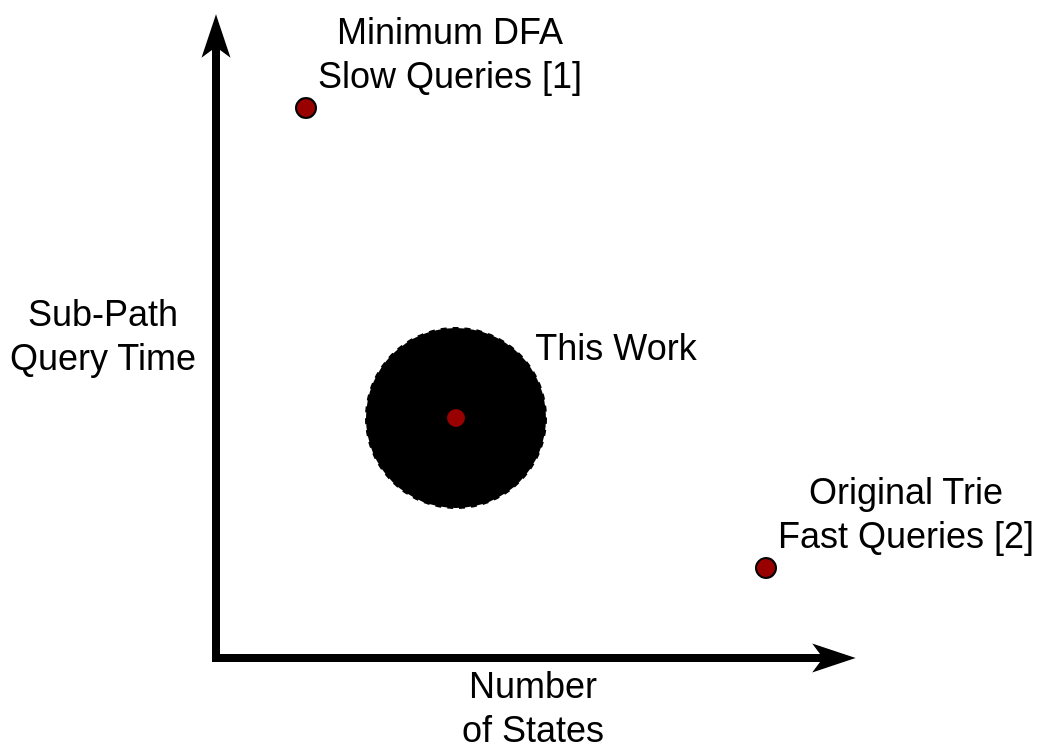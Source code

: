 <mxfile version="28.2.7">
  <diagram name="Pagina-1" id="oyWnHGx58vK7GHvcUi42">
    <mxGraphModel dx="815" dy="470" grid="1" gridSize="10" guides="1" tooltips="1" connect="1" arrows="1" fold="1" page="1" pageScale="1" pageWidth="827" pageHeight="1169" math="0" shadow="0">
      <root>
        <mxCell id="0" />
        <mxCell id="1" parent="0" />
        <mxCell id="LHI5aetfhdut8gxrd1PB-1" value="" style="endArrow=classicThin;html=1;rounded=0;startSize=100;jumpSize=135;strokeWidth=4;endFill=0;" edge="1" parent="1">
          <mxGeometry width="50" height="50" relative="1" as="geometry">
            <mxPoint x="200" y="520" as="sourcePoint" />
            <mxPoint x="200" y="200" as="targetPoint" />
          </mxGeometry>
        </mxCell>
        <mxCell id="LHI5aetfhdut8gxrd1PB-2" value="" style="endArrow=classicThin;html=1;rounded=0;startSize=100;jumpSize=135;strokeWidth=4;endFill=0;" edge="1" parent="1">
          <mxGeometry width="50" height="50" relative="1" as="geometry">
            <mxPoint x="198" y="520" as="sourcePoint" />
            <mxPoint x="518" y="520" as="targetPoint" />
          </mxGeometry>
        </mxCell>
        <mxCell id="LHI5aetfhdut8gxrd1PB-3" value="&lt;font style=&quot;font-size: 18px;&quot;&gt;Sub-Path Query Time&lt;/font&gt;" style="text;html=1;whiteSpace=wrap;strokeColor=none;fillColor=none;align=center;verticalAlign=middle;rounded=0;" vertex="1" parent="1">
          <mxGeometry x="92" y="344" width="103" height="30" as="geometry" />
        </mxCell>
        <mxCell id="LHI5aetfhdut8gxrd1PB-4" value="&lt;font style=&quot;font-size: 18px;&quot;&gt;Number of States&lt;/font&gt;" style="text;html=1;whiteSpace=wrap;strokeColor=none;fillColor=none;align=center;verticalAlign=middle;rounded=0;" vertex="1" parent="1">
          <mxGeometry x="317" y="530" width="83" height="30" as="geometry" />
        </mxCell>
        <mxCell id="LHI5aetfhdut8gxrd1PB-5" value="" style="ellipse;whiteSpace=wrap;html=1;aspect=fixed;fillColor=light-dark(#990000,#990000);" vertex="1" parent="1">
          <mxGeometry x="240" y="240" width="10" height="10" as="geometry" />
        </mxCell>
        <mxCell id="LHI5aetfhdut8gxrd1PB-6" value="" style="ellipse;whiteSpace=wrap;html=1;aspect=fixed;fillColor=light-dark(#990000,#990000);" vertex="1" parent="1">
          <mxGeometry x="470" y="470" width="10" height="10" as="geometry" />
        </mxCell>
        <mxCell id="LHI5aetfhdut8gxrd1PB-7" value="&lt;font style=&quot;font-size: 18px;&quot;&gt;Minimum DFA&lt;/font&gt;&lt;div&gt;&lt;font style=&quot;font-size: 18px;&quot;&gt;Slow Queries [1]&lt;/font&gt;&lt;/div&gt;" style="text;html=1;whiteSpace=wrap;strokeColor=none;fillColor=none;align=center;verticalAlign=middle;rounded=0;" vertex="1" parent="1">
          <mxGeometry x="242" y="203" width="150" height="30" as="geometry" />
        </mxCell>
        <mxCell id="LHI5aetfhdut8gxrd1PB-8" value="&lt;div&gt;&lt;font style=&quot;font-size: 18px;&quot;&gt;Original Trie&lt;/font&gt;&lt;/div&gt;&lt;div&gt;&lt;font style=&quot;font-size: 18px;&quot;&gt;Fast Queries [2]&lt;/font&gt;&lt;/div&gt;" style="text;html=1;whiteSpace=wrap;strokeColor=none;fillColor=none;align=center;verticalAlign=middle;rounded=0;" vertex="1" parent="1">
          <mxGeometry x="470" y="428" width="150" height="40" as="geometry" />
        </mxCell>
        <mxCell id="LHI5aetfhdut8gxrd1PB-9" value="" style="ellipse;whiteSpace=wrap;html=1;aspect=fixed;dashed=1;fillColor=light-dark(#FFCCCC,#FFCCCC);fillStyle=zigzag-line;" vertex="1" parent="1">
          <mxGeometry x="275" y="355" width="90" height="90" as="geometry" />
        </mxCell>
        <mxCell id="LHI5aetfhdut8gxrd1PB-11" value="" style="ellipse;whiteSpace=wrap;html=1;aspect=fixed;fillColor=light-dark(#990000,#990000);" vertex="1" parent="1">
          <mxGeometry x="315" y="395" width="10" height="10" as="geometry" />
        </mxCell>
        <mxCell id="LHI5aetfhdut8gxrd1PB-12" value="&lt;font style=&quot;font-size: 18px;&quot;&gt;This Work&lt;/font&gt;" style="text;html=1;whiteSpace=wrap;strokeColor=none;fillColor=none;align=center;verticalAlign=middle;rounded=0;" vertex="1" parent="1">
          <mxGeometry x="350" y="350" width="100" height="30" as="geometry" />
        </mxCell>
      </root>
    </mxGraphModel>
  </diagram>
</mxfile>
